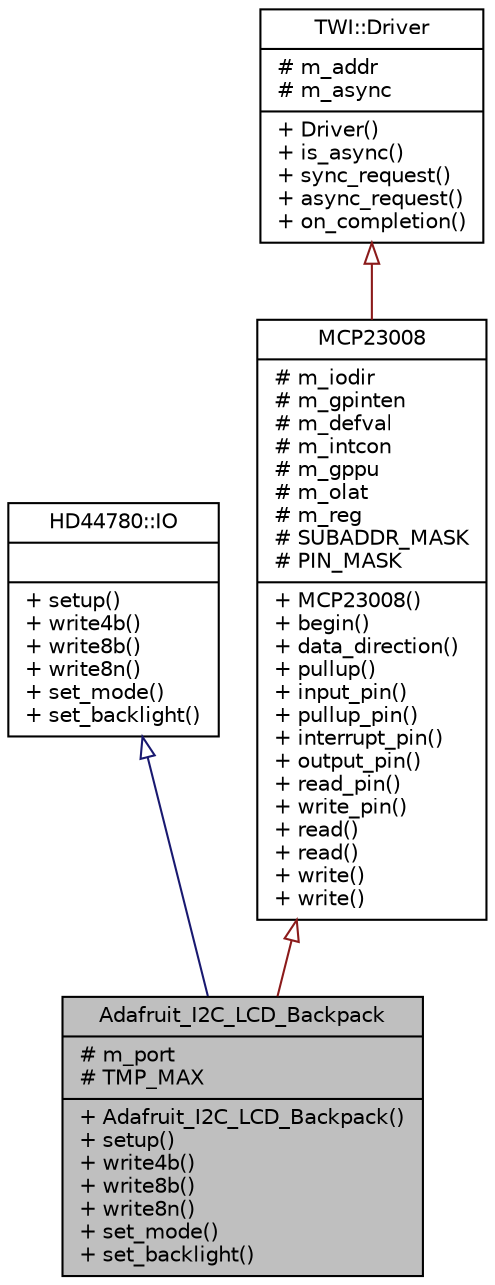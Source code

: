 digraph "Adafruit_I2C_LCD_Backpack"
{
  edge [fontname="Helvetica",fontsize="10",labelfontname="Helvetica",labelfontsize="10"];
  node [fontname="Helvetica",fontsize="10",shape=record];
  Node1 [label="{Adafruit_I2C_LCD_Backpack\n|# m_port\l# TMP_MAX\l|+ Adafruit_I2C_LCD_Backpack()\l+ setup()\l+ write4b()\l+ write8b()\l+ write8n()\l+ set_mode()\l+ set_backlight()\l}",height=0.2,width=0.4,color="black", fillcolor="grey75", style="filled", fontcolor="black"];
  Node2 -> Node1 [dir="back",color="midnightblue",fontsize="10",style="solid",arrowtail="onormal",fontname="Helvetica"];
  Node2 [label="{HD44780::IO\n||+ setup()\l+ write4b()\l+ write8b()\l+ write8n()\l+ set_mode()\l+ set_backlight()\l}",height=0.2,width=0.4,color="black", fillcolor="white", style="filled",URL="$d8/df6/classHD44780_1_1IO.html"];
  Node3 -> Node1 [dir="back",color="firebrick4",fontsize="10",style="solid",arrowtail="onormal",fontname="Helvetica"];
  Node3 [label="{MCP23008\n|# m_iodir\l# m_gpinten\l# m_defval\l# m_intcon\l# m_gppu\l# m_olat\l# m_reg\l# SUBADDR_MASK\l# PIN_MASK\l|+ MCP23008()\l+ begin()\l+ data_direction()\l+ pullup()\l+ input_pin()\l+ pullup_pin()\l+ interrupt_pin()\l+ output_pin()\l+ read_pin()\l+ write_pin()\l+ read()\l+ read()\l+ write()\l+ write()\l}",height=0.2,width=0.4,color="black", fillcolor="white", style="filled",URL="$d8/de4/classMCP23008.html"];
  Node4 -> Node3 [dir="back",color="firebrick4",fontsize="10",style="solid",arrowtail="onormal",fontname="Helvetica"];
  Node4 [label="{TWI::Driver\n|# m_addr\l# m_async\l|+ Driver()\l+ is_async()\l+ sync_request()\l+ async_request()\l+ on_completion()\l}",height=0.2,width=0.4,color="black", fillcolor="white", style="filled",URL="$dc/d02/classTWI_1_1Driver.html"];
}
